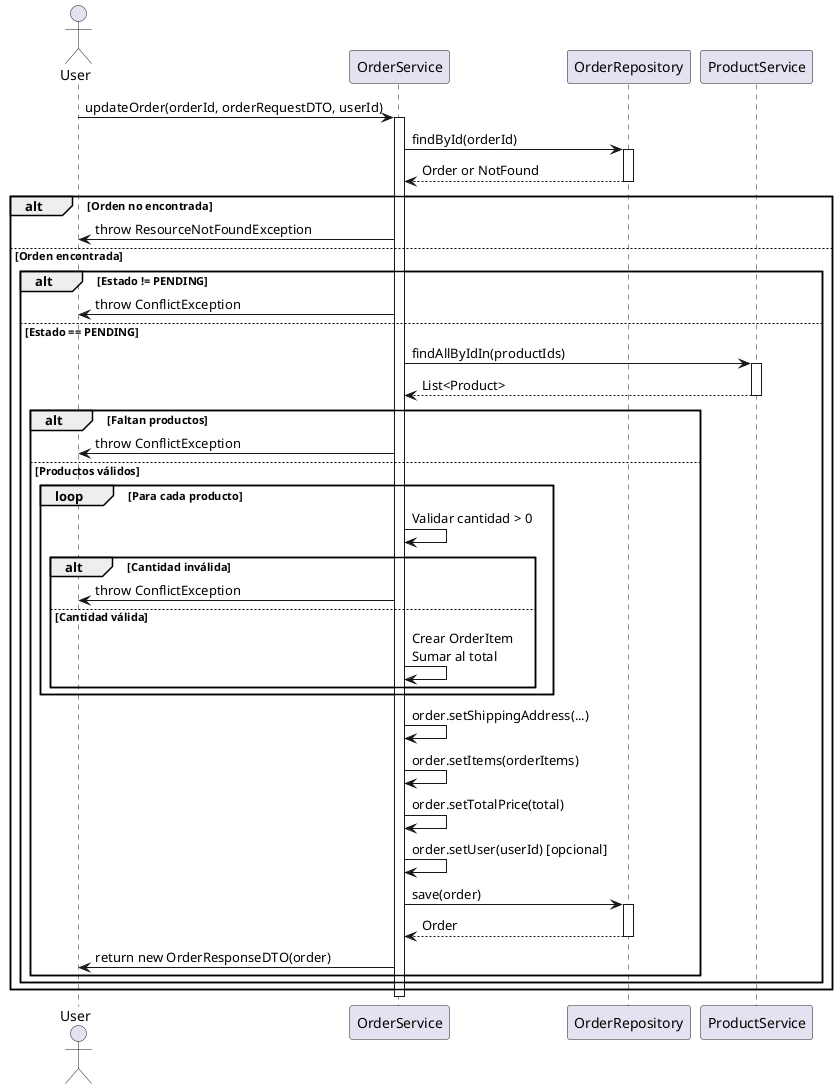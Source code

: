 @startuml
actor User
participant "OrderService" as Service
participant "OrderRepository" as OrderRepository
participant "ProductService" as ProductService

User -> Service: updateOrder(orderId, orderRequestDTO, userId)
activate Service

Service -> OrderRepository: findById(orderId)
activate OrderRepository
OrderRepository --> Service: Order or NotFound
deactivate OrderRepository

alt Orden no encontrada
    Service -> User: throw ResourceNotFoundException
else Orden encontrada
    alt Estado != PENDING
        Service -> User: throw ConflictException
    else Estado == PENDING
        Service -> ProductService: findAllByIdIn(productIds)
        activate ProductService
        ProductService --> Service: List<Product>
        deactivate ProductService

        alt Faltan productos
            Service -> User: throw ConflictException
        else Productos válidos
            loop Para cada producto
                Service -> Service: Validar cantidad > 0
                alt Cantidad inválida
                    Service -> User: throw ConflictException
                else Cantidad válida
                    Service -> Service: Crear OrderItem\nSumar al total
                end
            end

            Service -> Service: order.setShippingAddress(...)
            Service -> Service: order.setItems(orderItems)
            Service -> Service: order.setTotalPrice(total)
            Service -> Service: order.setUser(userId) [opcional]

            Service -> OrderRepository: save(order)
            activate OrderRepository
            OrderRepository --> Service: Order
            deactivate OrderRepository

            Service -> User: return new OrderResponseDTO(order)
        end
    end
end

deactivate Service
@enduml